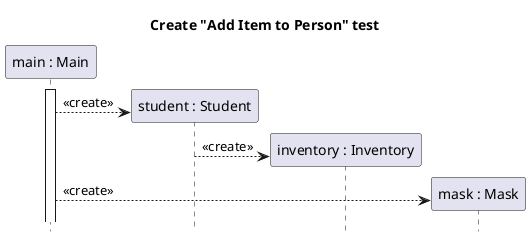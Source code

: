@startuml person-add-item-create

title Create "Add Item to Person" test
hide footbox
participant "main : Main" as main
participant "student : Student" as student
participant "inventory : Inventory" as inventory
participant "mask : Mask" as mask

main++
create student
main --> student : <<create>>
create inventory
student --> inventory : <<create>>
create mask
main --> mask : <<create>>

@enduml